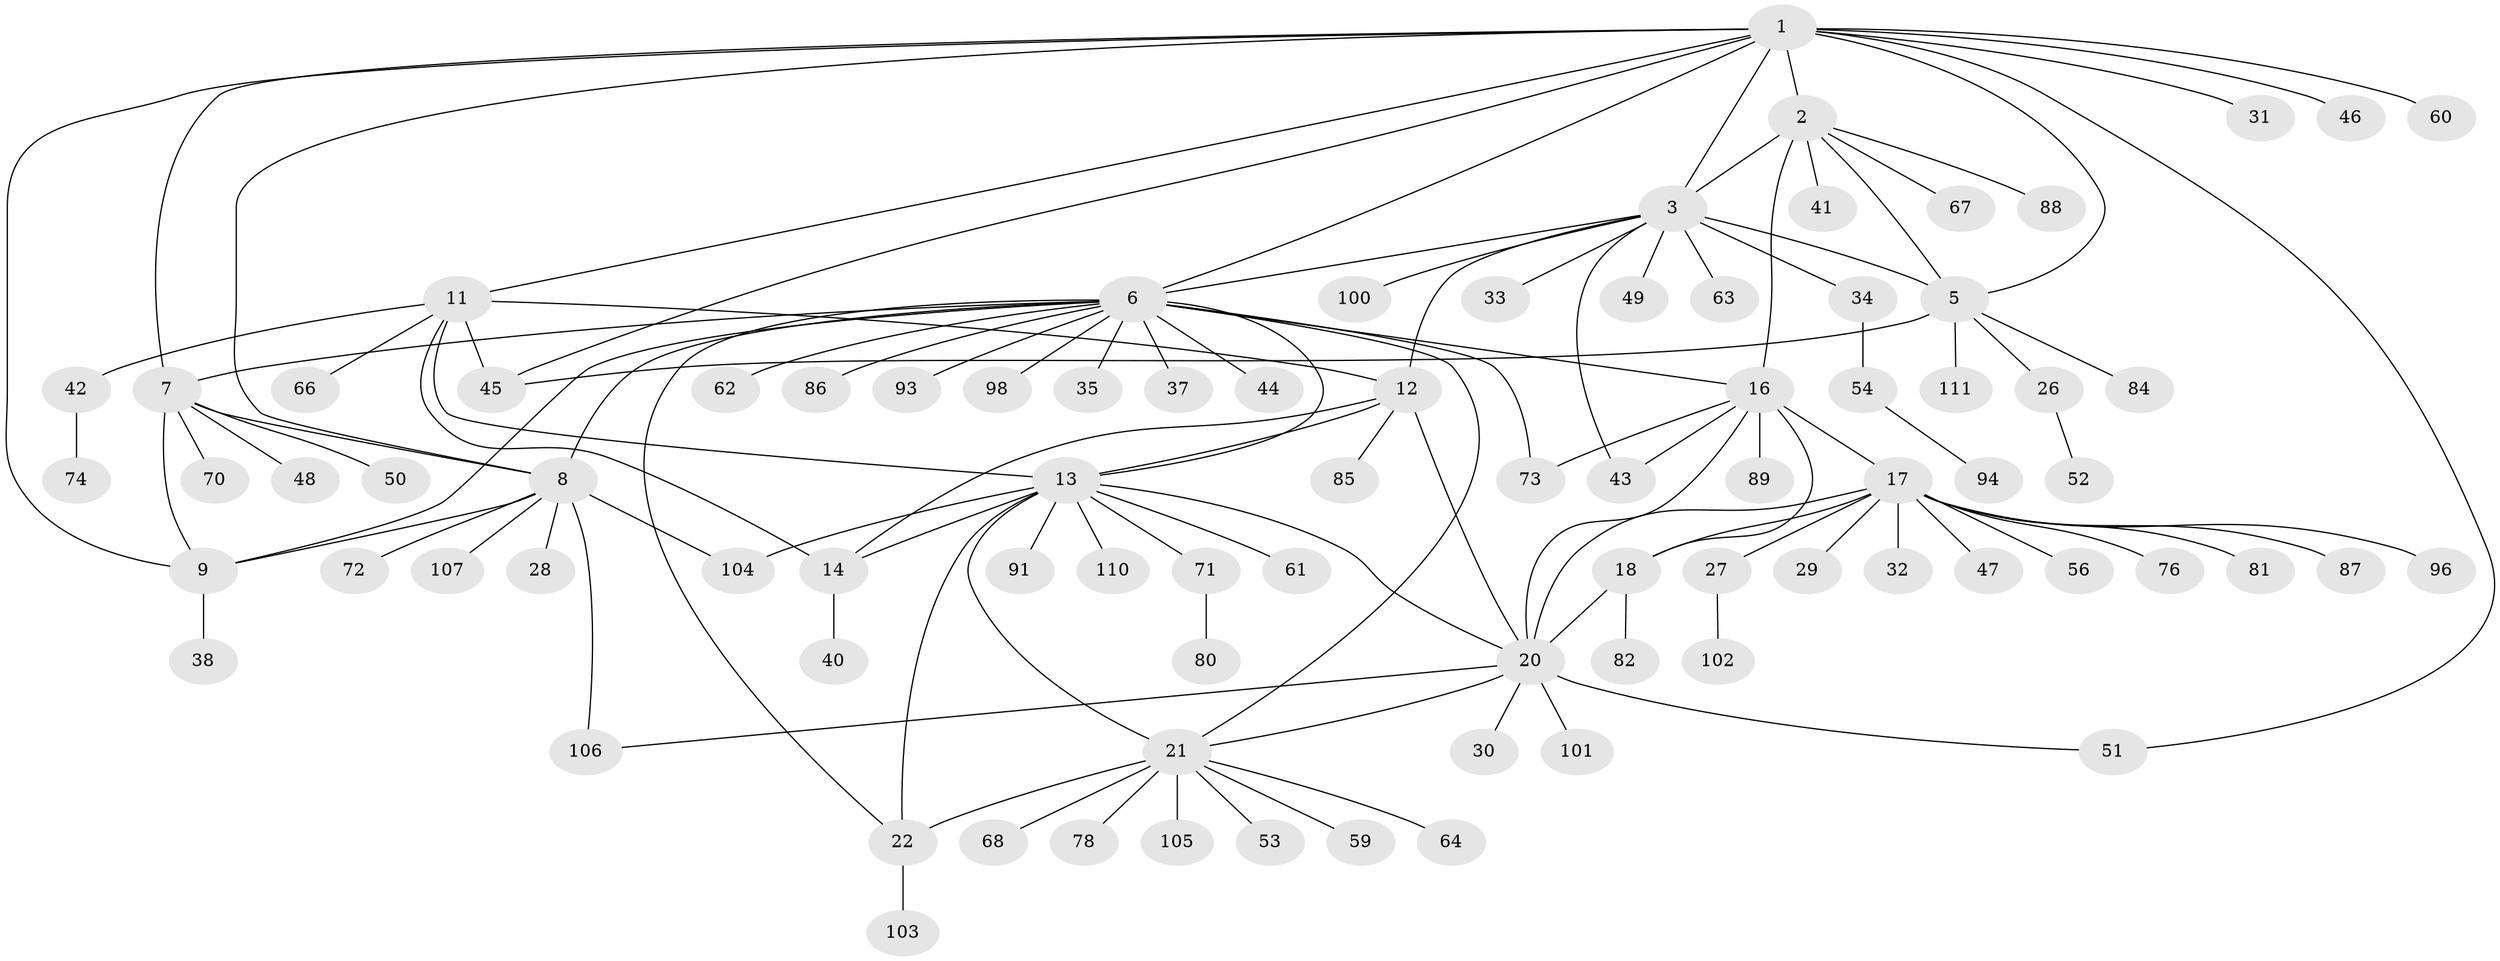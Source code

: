 // original degree distribution, {9: 0.03571428571428571, 7: 0.044642857142857144, 13: 0.008928571428571428, 5: 0.026785714285714284, 8: 0.026785714285714284, 12: 0.008928571428571428, 10: 0.017857142857142856, 6: 0.044642857142857144, 11: 0.008928571428571428, 3: 0.044642857142857144, 2: 0.15178571428571427, 1: 0.5803571428571429}
// Generated by graph-tools (version 1.1) at 2025/42/03/06/25 10:42:15]
// undirected, 86 vertices, 117 edges
graph export_dot {
graph [start="1"]
  node [color=gray90,style=filled];
  1 [super="+10"];
  2 [super="+4"];
  3 [super="+39"];
  5 [super="+55"];
  6 [super="+24"];
  7;
  8 [super="+108"];
  9 [super="+65"];
  11 [super="+83"];
  12 [super="+15"];
  13 [super="+25"];
  14 [super="+99"];
  16 [super="+92"];
  17 [super="+19"];
  18;
  20 [super="+57"];
  21 [super="+23"];
  22 [super="+97"];
  26 [super="+75"];
  27;
  28;
  29;
  30;
  31;
  32;
  33 [super="+36"];
  34;
  35 [super="+69"];
  37;
  38;
  40;
  41;
  42 [super="+79"];
  43 [super="+112"];
  44;
  45;
  46;
  47;
  48 [super="+90"];
  49;
  50;
  51 [super="+58"];
  52;
  53;
  54;
  56;
  59;
  60;
  61;
  62 [super="+77"];
  63;
  64 [super="+95"];
  66;
  67;
  68;
  70;
  71;
  72;
  73;
  74;
  76;
  78;
  80;
  81;
  82;
  84;
  85;
  86;
  87;
  88;
  89;
  91;
  93;
  94;
  96;
  98;
  100;
  101;
  102;
  103;
  104;
  105;
  106;
  107 [super="+109"];
  110;
  111;
  1 -- 2 [weight=2];
  1 -- 3;
  1 -- 5;
  1 -- 31;
  1 -- 46;
  1 -- 51;
  1 -- 60;
  1 -- 6;
  1 -- 7;
  1 -- 8;
  1 -- 9;
  1 -- 11;
  1 -- 45;
  2 -- 3 [weight=2];
  2 -- 5 [weight=2];
  2 -- 41;
  2 -- 67;
  2 -- 88;
  2 -- 16;
  3 -- 5;
  3 -- 33;
  3 -- 34;
  3 -- 43;
  3 -- 49;
  3 -- 63;
  3 -- 100;
  3 -- 6;
  3 -- 12;
  5 -- 26;
  5 -- 84;
  5 -- 111;
  5 -- 45;
  6 -- 7;
  6 -- 8;
  6 -- 9;
  6 -- 16;
  6 -- 35;
  6 -- 37;
  6 -- 73;
  6 -- 86;
  6 -- 93;
  6 -- 98;
  6 -- 21 [weight=2];
  6 -- 22;
  6 -- 44;
  6 -- 62;
  6 -- 13;
  7 -- 8;
  7 -- 9;
  7 -- 48;
  7 -- 50;
  7 -- 70;
  8 -- 9;
  8 -- 28;
  8 -- 72;
  8 -- 104;
  8 -- 106;
  8 -- 107;
  9 -- 38;
  11 -- 12 [weight=2];
  11 -- 13;
  11 -- 14;
  11 -- 42;
  11 -- 45;
  11 -- 66;
  12 -- 13 [weight=2];
  12 -- 14 [weight=2];
  12 -- 85;
  12 -- 20;
  13 -- 14;
  13 -- 20;
  13 -- 71;
  13 -- 91;
  13 -- 104;
  13 -- 61;
  13 -- 21 [weight=2];
  13 -- 22;
  13 -- 110;
  14 -- 40;
  16 -- 17 [weight=2];
  16 -- 18;
  16 -- 20;
  16 -- 89;
  16 -- 43;
  16 -- 73;
  17 -- 18 [weight=2];
  17 -- 20 [weight=2];
  17 -- 27;
  17 -- 56;
  17 -- 32;
  17 -- 96;
  17 -- 76;
  17 -- 47;
  17 -- 81;
  17 -- 87;
  17 -- 29;
  18 -- 20;
  18 -- 82;
  20 -- 30;
  20 -- 51;
  20 -- 106;
  20 -- 21;
  20 -- 101;
  21 -- 22 [weight=2];
  21 -- 53;
  21 -- 64;
  21 -- 78;
  21 -- 68;
  21 -- 105;
  21 -- 59;
  22 -- 103;
  26 -- 52;
  27 -- 102;
  34 -- 54;
  42 -- 74;
  54 -- 94;
  71 -- 80;
}
